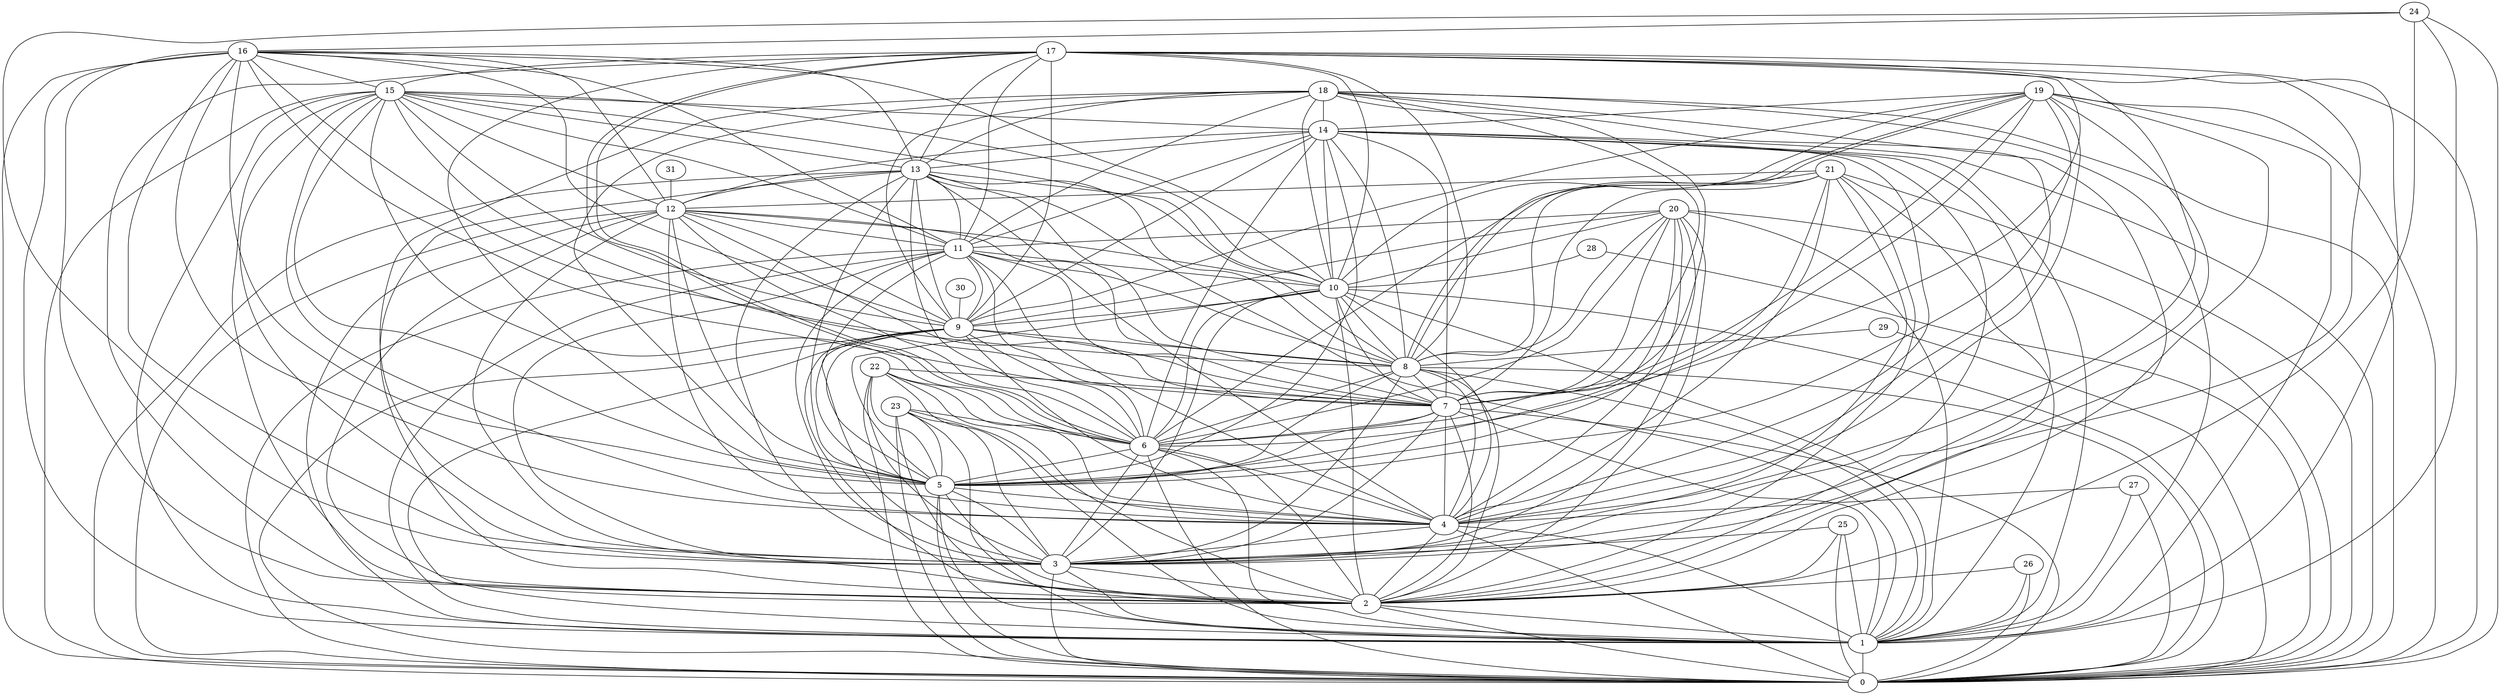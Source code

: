 graph G {
0;
1;
2;
3;
4;
5;
6;
7;
8;
9;
10;
11;
12;
13;
14;
15;
16;
17;
18;
19;
20;
21;
22;
23;
24;
25;
26;
27;
28;
29;
30;
31;
31--12 ;
30--9 ;
29--8 ;
29--0 ;
28--10 ;
28--0 ;
27--0 ;
27--4 ;
27--1 ;
26--0 ;
26--2 ;
26--1 ;
25--1 ;
25--0 ;
25--2 ;
25--3 ;
24--16 ;
24--0 ;
24--1 ;
24--3 ;
24--2 ;
23--1 ;
23--6 ;
23--2 ;
23--0 ;
23--4 ;
23--3 ;
23--5 ;
22--3 ;
22--1 ;
22--7 ;
22--5 ;
22--2 ;
22--4 ;
22--0 ;
22--6 ;
21--12 ;
21--7 ;
21--2 ;
21--1 ;
21--3 ;
21--6 ;
21--4 ;
21--8 ;
21--5 ;
21--0 ;
20--6 ;
20--9 ;
20--7 ;
20--11 ;
20--8 ;
20--3 ;
20--0 ;
20--4 ;
20--5 ;
20--10 ;
20--1 ;
20--2 ;
19--8 ;
19--3 ;
19--14 ;
19--8 ;
19--4 ;
19--9 ;
19--5 ;
19--7 ;
19--1 ;
19--10 ;
19--0 ;
19--6 ;
19--2 ;
18--14 ;
18--4 ;
18--1 ;
18--0 ;
18--9 ;
18--13 ;
18--2 ;
18--7 ;
18--3 ;
18--10 ;
18--6 ;
18--11 ;
18--5 ;
17--9 ;
17--2 ;
17--1 ;
17--3 ;
17--11 ;
17--10 ;
17--6 ;
17--6 ;
17--0 ;
17--8 ;
17--5 ;
17--15 ;
17--7 ;
17--4 ;
17--13 ;
16--11 ;
16--4 ;
16--3 ;
16--2 ;
16--13 ;
16--10 ;
16--1 ;
16--5 ;
16--7 ;
16--8 ;
16--15 ;
16--12 ;
16--0 ;
16--9 ;
15--4 ;
15--12 ;
15--6 ;
15--14 ;
15--2 ;
15--0 ;
15--3 ;
15--7 ;
15--13 ;
15--11 ;
15--10 ;
15--8 ;
15--5 ;
15--1 ;
15--9 ;
14--9 ;
14--3 ;
14--2 ;
14--11 ;
14--5 ;
14--10 ;
14--4 ;
14--12 ;
14--0 ;
14--1 ;
14--7 ;
14--6 ;
14--13 ;
14--8 ;
13--9 ;
13--0 ;
13--2 ;
13--7 ;
13--12 ;
13--3 ;
13--10 ;
13--11 ;
13--5 ;
13--1 ;
13--4 ;
13--6 ;
13--8 ;
12--3 ;
12--10 ;
12--8 ;
12--4 ;
12--5 ;
12--7 ;
12--6 ;
12--11 ;
12--0 ;
12--1 ;
12--2 ;
12--9 ;
11--1 ;
11--3 ;
11--7 ;
11--2 ;
11--9 ;
11--10 ;
11--5 ;
11--6 ;
11--0 ;
11--8 ;
11--4 ;
10--7 ;
10--3 ;
10--1 ;
10--9 ;
10--5 ;
10--8 ;
10--2 ;
10--4 ;
10--6 ;
10--0 ;
9--6 ;
9--4 ;
9--2 ;
9--8 ;
9--7 ;
9--1 ;
9--0 ;
9--5 ;
9--3 ;
8--2 ;
8--1 ;
8--7 ;
8--5 ;
8--4 ;
8--6 ;
8--0 ;
8--3 ;
7--6 ;
7--2 ;
7--1 ;
7--4 ;
7--0 ;
7--5 ;
7--3 ;
6--4 ;
6--1 ;
6--3 ;
6--2 ;
6--0 ;
6--5 ;
5--2 ;
5--4 ;
5--1 ;
5--0 ;
5--3 ;
4--0 ;
4--1 ;
4--3 ;
4--2 ;
3--1 ;
3--2 ;
3--0 ;
2--0 ;
2--1 ;
1--0 ;
}
